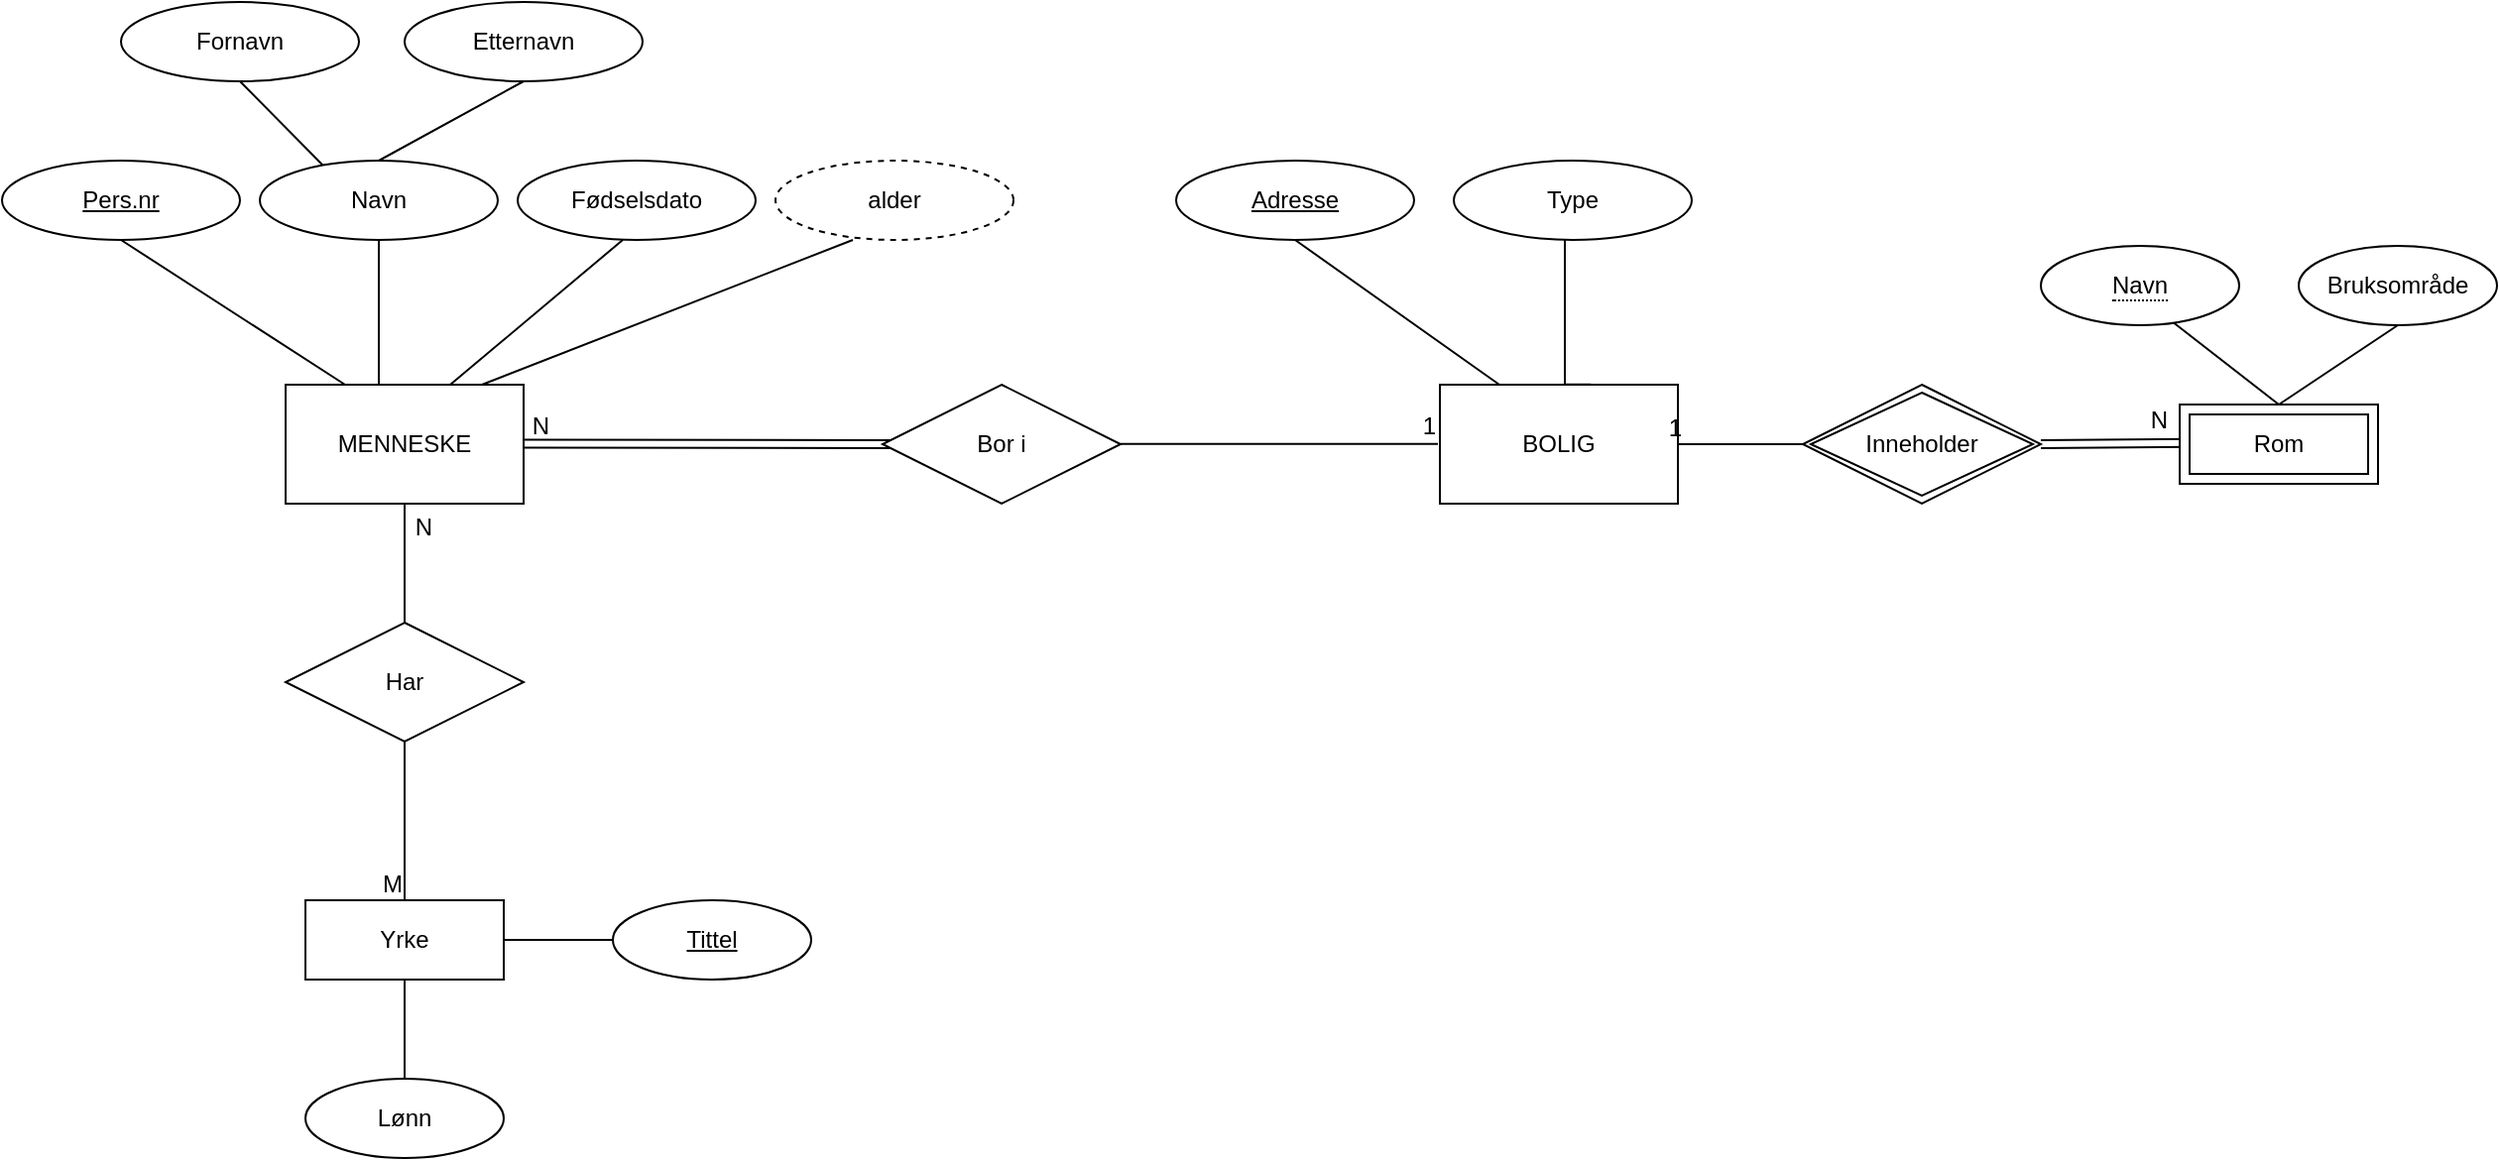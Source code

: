 <mxfile version="24.7.14">
  <diagram id="R2lEEEUBdFMjLlhIrx00" name="Page-1">
    <mxGraphModel dx="715" dy="426" grid="1" gridSize="10" guides="1" tooltips="1" connect="1" arrows="1" fold="1" page="1" pageScale="1" pageWidth="1654" pageHeight="2336" math="0" shadow="0" extFonts="Permanent Marker^https://fonts.googleapis.com/css?family=Permanent+Marker">
      <root>
        <mxCell id="0" />
        <mxCell id="1" parent="0" />
        <mxCell id="Z8_CV3bRLPhnwVzxl09v-1" value="MENNESKE" style="rounded=0;whiteSpace=wrap;html=1;" parent="1" vertex="1">
          <mxGeometry x="195" y="290" width="120" height="60" as="geometry" />
        </mxCell>
        <mxCell id="tpqS8l1BTnKntp3pgXFN-16" style="rounded=0;orthogonalLoop=1;jettySize=auto;html=1;exitX=0.5;exitY=1;exitDx=0;exitDy=0;entryX=0.25;entryY=0;entryDx=0;entryDy=0;strokeColor=default;endArrow=none;endFill=0;" edge="1" parent="1" source="tpqS8l1BTnKntp3pgXFN-1" target="Z8_CV3bRLPhnwVzxl09v-1">
          <mxGeometry relative="1" as="geometry" />
        </mxCell>
        <mxCell id="tpqS8l1BTnKntp3pgXFN-1" value="&lt;u&gt;Pers.nr&lt;/u&gt;" style="ellipse;whiteSpace=wrap;html=1;" vertex="1" parent="1">
          <mxGeometry x="52" y="177" width="120" height="40" as="geometry" />
        </mxCell>
        <mxCell id="tpqS8l1BTnKntp3pgXFN-14" style="edgeStyle=orthogonalEdgeStyle;rounded=0;orthogonalLoop=1;jettySize=auto;html=1;exitX=0.5;exitY=1;exitDx=0;exitDy=0;entryX=0.5;entryY=0;entryDx=0;entryDy=0;endArrow=none;endFill=0;" edge="1" parent="1" source="tpqS8l1BTnKntp3pgXFN-3" target="Z8_CV3bRLPhnwVzxl09v-1">
          <mxGeometry relative="1" as="geometry">
            <Array as="points">
              <mxPoint x="242" y="290" />
            </Array>
          </mxGeometry>
        </mxCell>
        <mxCell id="tpqS8l1BTnKntp3pgXFN-3" value="Navn" style="ellipse;whiteSpace=wrap;html=1;" vertex="1" parent="1">
          <mxGeometry x="182" y="177" width="120" height="40" as="geometry" />
        </mxCell>
        <mxCell id="tpqS8l1BTnKntp3pgXFN-4" value="Fornavn" style="ellipse;whiteSpace=wrap;html=1;" vertex="1" parent="1">
          <mxGeometry x="112" y="97" width="120" height="40" as="geometry" />
        </mxCell>
        <mxCell id="tpqS8l1BTnKntp3pgXFN-5" value="Etternavn" style="ellipse;whiteSpace=wrap;html=1;" vertex="1" parent="1">
          <mxGeometry x="255" y="97" width="120" height="40" as="geometry" />
        </mxCell>
        <mxCell id="tpqS8l1BTnKntp3pgXFN-15" style="rounded=0;orthogonalLoop=1;jettySize=auto;html=1;exitX=0.5;exitY=1;exitDx=0;exitDy=0;entryX=0.75;entryY=0;entryDx=0;entryDy=0;endArrow=none;endFill=0;" edge="1" parent="1">
          <mxGeometry relative="1" as="geometry">
            <mxPoint x="365" y="217" as="sourcePoint" />
            <mxPoint x="278" y="290.0" as="targetPoint" />
          </mxGeometry>
        </mxCell>
        <mxCell id="tpqS8l1BTnKntp3pgXFN-6" value="Fødselsdato" style="ellipse;whiteSpace=wrap;html=1;" vertex="1" parent="1">
          <mxGeometry x="312" y="177" width="120" height="40" as="geometry" />
        </mxCell>
        <mxCell id="tpqS8l1BTnKntp3pgXFN-9" style="rounded=0;orthogonalLoop=1;jettySize=auto;html=1;exitX=0.5;exitY=1;exitDx=0;exitDy=0;entryX=0.263;entryY=0.053;entryDx=0;entryDy=0;entryPerimeter=0;endArrow=none;endFill=0;" edge="1" parent="1" source="tpqS8l1BTnKntp3pgXFN-4" target="tpqS8l1BTnKntp3pgXFN-3">
          <mxGeometry relative="1" as="geometry" />
        </mxCell>
        <mxCell id="tpqS8l1BTnKntp3pgXFN-10" style="rounded=0;orthogonalLoop=1;jettySize=auto;html=1;exitX=0.5;exitY=1;exitDx=0;exitDy=0;entryX=0.5;entryY=0;entryDx=0;entryDy=0;endArrow=none;endFill=0;" edge="1" parent="1" source="tpqS8l1BTnKntp3pgXFN-5" target="tpqS8l1BTnKntp3pgXFN-3">
          <mxGeometry relative="1" as="geometry">
            <mxPoint x="317" y="138" as="sourcePoint" />
            <mxPoint x="255.28" y="177" as="targetPoint" />
          </mxGeometry>
        </mxCell>
        <mxCell id="tpqS8l1BTnKntp3pgXFN-20" style="rounded=0;orthogonalLoop=1;jettySize=auto;html=1;exitX=0.5;exitY=1;exitDx=0;exitDy=0;entryX=1;entryY=0;entryDx=0;entryDy=0;endArrow=none;endFill=0;" edge="1" parent="1">
          <mxGeometry relative="1" as="geometry">
            <mxPoint x="481" y="217" as="sourcePoint" />
            <mxPoint x="294" y="290.0" as="targetPoint" />
          </mxGeometry>
        </mxCell>
        <mxCell id="tpqS8l1BTnKntp3pgXFN-17" value="alder" style="ellipse;whiteSpace=wrap;html=1;dashed=1;" vertex="1" parent="1">
          <mxGeometry x="442" y="177" width="120" height="40" as="geometry" />
        </mxCell>
        <mxCell id="tpqS8l1BTnKntp3pgXFN-23" value="Bor i" style="shape=rhombus;perimeter=rhombusPerimeter;whiteSpace=wrap;html=1;align=center;" vertex="1" parent="1">
          <mxGeometry x="496" y="290" width="120" height="60" as="geometry" />
        </mxCell>
        <mxCell id="tpqS8l1BTnKntp3pgXFN-24" value="BOLIG" style="rounded=0;whiteSpace=wrap;html=1;" vertex="1" parent="1">
          <mxGeometry x="777" y="290" width="120" height="60" as="geometry" />
        </mxCell>
        <mxCell id="tpqS8l1BTnKntp3pgXFN-27" value="" style="shape=link;html=1;rounded=0;" edge="1" parent="1">
          <mxGeometry relative="1" as="geometry">
            <mxPoint x="315" y="319.8" as="sourcePoint" />
            <mxPoint x="500" y="320" as="targetPoint" />
          </mxGeometry>
        </mxCell>
        <mxCell id="tpqS8l1BTnKntp3pgXFN-28" value="N" style="resizable=0;html=1;whiteSpace=wrap;align=right;verticalAlign=bottom;" connectable="0" vertex="1" parent="tpqS8l1BTnKntp3pgXFN-27">
          <mxGeometry x="1" relative="1" as="geometry">
            <mxPoint x="-170" as="offset" />
          </mxGeometry>
        </mxCell>
        <mxCell id="tpqS8l1BTnKntp3pgXFN-29" value="" style="endArrow=none;html=1;rounded=0;" edge="1" parent="1">
          <mxGeometry relative="1" as="geometry">
            <mxPoint x="616" y="319.82" as="sourcePoint" />
            <mxPoint x="776" y="319.82" as="targetPoint" />
          </mxGeometry>
        </mxCell>
        <mxCell id="tpqS8l1BTnKntp3pgXFN-30" value="1" style="resizable=0;html=1;whiteSpace=wrap;align=right;verticalAlign=bottom;" connectable="0" vertex="1" parent="tpqS8l1BTnKntp3pgXFN-29">
          <mxGeometry x="1" relative="1" as="geometry" />
        </mxCell>
        <mxCell id="tpqS8l1BTnKntp3pgXFN-31" style="rounded=0;orthogonalLoop=1;jettySize=auto;html=1;exitX=0.5;exitY=1;exitDx=0;exitDy=0;strokeColor=default;endArrow=none;endFill=0;entryX=0.25;entryY=0;entryDx=0;entryDy=0;" edge="1" parent="1" source="tpqS8l1BTnKntp3pgXFN-32" target="tpqS8l1BTnKntp3pgXFN-24">
          <mxGeometry relative="1" as="geometry">
            <mxPoint x="844" y="287" as="targetPoint" />
          </mxGeometry>
        </mxCell>
        <mxCell id="tpqS8l1BTnKntp3pgXFN-32" value="&lt;u&gt;Adresse&lt;/u&gt;" style="ellipse;whiteSpace=wrap;html=1;" vertex="1" parent="1">
          <mxGeometry x="644" y="177" width="120" height="40" as="geometry" />
        </mxCell>
        <mxCell id="tpqS8l1BTnKntp3pgXFN-34" value="Type" style="ellipse;whiteSpace=wrap;html=1;" vertex="1" parent="1">
          <mxGeometry x="784" y="177" width="120" height="40" as="geometry" />
        </mxCell>
        <mxCell id="tpqS8l1BTnKntp3pgXFN-35" style="edgeStyle=orthogonalEdgeStyle;rounded=0;orthogonalLoop=1;jettySize=auto;html=1;exitX=0.5;exitY=1;exitDx=0;exitDy=0;entryX=0.5;entryY=0;entryDx=0;entryDy=0;endArrow=none;endFill=0;" edge="1" parent="1">
          <mxGeometry relative="1" as="geometry">
            <mxPoint x="840" y="216.93" as="sourcePoint" />
            <mxPoint x="853" y="289.93" as="targetPoint" />
            <Array as="points">
              <mxPoint x="840" y="289.93" />
            </Array>
          </mxGeometry>
        </mxCell>
        <mxCell id="tpqS8l1BTnKntp3pgXFN-38" value="" style="endArrow=none;html=1;rounded=0;exitX=1;exitY=0.5;exitDx=0;exitDy=0;" edge="1" parent="1" source="tpqS8l1BTnKntp3pgXFN-24">
          <mxGeometry relative="1" as="geometry">
            <mxPoint x="944" y="317" as="sourcePoint" />
            <mxPoint x="960" y="320" as="targetPoint" />
          </mxGeometry>
        </mxCell>
        <mxCell id="tpqS8l1BTnKntp3pgXFN-39" value="1" style="resizable=0;html=1;whiteSpace=wrap;align=right;verticalAlign=bottom;" connectable="0" vertex="1" parent="tpqS8l1BTnKntp3pgXFN-38">
          <mxGeometry x="1" relative="1" as="geometry">
            <mxPoint x="-60" as="offset" />
          </mxGeometry>
        </mxCell>
        <mxCell id="tpqS8l1BTnKntp3pgXFN-40" value="" style="shape=link;html=1;rounded=0;exitX=1;exitY=0.5;exitDx=0;exitDy=0;" edge="1" parent="1">
          <mxGeometry relative="1" as="geometry">
            <mxPoint x="1080" y="320" as="sourcePoint" />
            <mxPoint x="1155" y="319.33" as="targetPoint" />
          </mxGeometry>
        </mxCell>
        <mxCell id="tpqS8l1BTnKntp3pgXFN-42" value="N" style="resizable=0;html=1;whiteSpace=wrap;align=right;verticalAlign=bottom;" connectable="0" vertex="1" parent="1">
          <mxGeometry x="570.001" y="260.0" as="geometry">
            <mxPoint x="575" y="56" as="offset" />
          </mxGeometry>
        </mxCell>
        <mxCell id="tpqS8l1BTnKntp3pgXFN-48" style="rounded=0;orthogonalLoop=1;jettySize=auto;html=1;endArrow=none;endFill=0;entryX=0.5;entryY=0;entryDx=0;entryDy=0;exitX=0.5;exitY=1;exitDx=0;exitDy=0;" edge="1" parent="1" target="tpqS8l1BTnKntp3pgXFN-51">
          <mxGeometry relative="1" as="geometry">
            <mxPoint x="1110" y="230" as="sourcePoint" />
            <mxPoint x="1210" y="290" as="targetPoint" />
          </mxGeometry>
        </mxCell>
        <mxCell id="tpqS8l1BTnKntp3pgXFN-50" value="&lt;span style=&quot;border-bottom: 1px dotted&quot;&gt;Navn&lt;/span&gt;" style="ellipse;whiteSpace=wrap;html=1;align=center;" vertex="1" parent="1">
          <mxGeometry x="1080" y="220" width="100" height="40" as="geometry" />
        </mxCell>
        <mxCell id="tpqS8l1BTnKntp3pgXFN-51" value="Rom" style="shape=ext;margin=3;double=1;whiteSpace=wrap;html=1;align=center;" vertex="1" parent="1">
          <mxGeometry x="1150" y="300" width="100" height="40" as="geometry" />
        </mxCell>
        <mxCell id="tpqS8l1BTnKntp3pgXFN-52" value="Inneholder" style="shape=rhombus;double=1;perimeter=rhombusPerimeter;whiteSpace=wrap;html=1;align=center;" vertex="1" parent="1">
          <mxGeometry x="960" y="290" width="120" height="60" as="geometry" />
        </mxCell>
        <mxCell id="tpqS8l1BTnKntp3pgXFN-54" value="Bruksområde" style="ellipse;whiteSpace=wrap;html=1;align=center;" vertex="1" parent="1">
          <mxGeometry x="1210" y="220" width="100" height="40" as="geometry" />
        </mxCell>
        <mxCell id="tpqS8l1BTnKntp3pgXFN-55" value="" style="endArrow=none;html=1;rounded=0;exitX=0.5;exitY=0;exitDx=0;exitDy=0;entryX=0.5;entryY=1;entryDx=0;entryDy=0;" edge="1" parent="1" source="tpqS8l1BTnKntp3pgXFN-51" target="tpqS8l1BTnKntp3pgXFN-54">
          <mxGeometry relative="1" as="geometry">
            <mxPoint x="1150" y="370" as="sourcePoint" />
            <mxPoint x="1310" y="370" as="targetPoint" />
          </mxGeometry>
        </mxCell>
        <mxCell id="tpqS8l1BTnKntp3pgXFN-58" value="Har" style="shape=rhombus;perimeter=rhombusPerimeter;whiteSpace=wrap;html=1;align=center;" vertex="1" parent="1">
          <mxGeometry x="195" y="410" width="120" height="60" as="geometry" />
        </mxCell>
        <mxCell id="tpqS8l1BTnKntp3pgXFN-62" value="Yrke" style="whiteSpace=wrap;html=1;align=center;" vertex="1" parent="1">
          <mxGeometry x="205" y="550" width="100" height="40" as="geometry" />
        </mxCell>
        <mxCell id="tpqS8l1BTnKntp3pgXFN-63" value="" style="endArrow=none;html=1;rounded=0;exitX=0.5;exitY=0;exitDx=0;exitDy=0;entryX=0.5;entryY=1;entryDx=0;entryDy=0;" edge="1" parent="1" source="tpqS8l1BTnKntp3pgXFN-58" target="Z8_CV3bRLPhnwVzxl09v-1">
          <mxGeometry relative="1" as="geometry">
            <mxPoint x="300" y="480" as="sourcePoint" />
            <mxPoint x="460" y="480" as="targetPoint" />
          </mxGeometry>
        </mxCell>
        <mxCell id="tpqS8l1BTnKntp3pgXFN-64" value="N" style="resizable=0;html=1;whiteSpace=wrap;align=right;verticalAlign=bottom;" connectable="0" vertex="1" parent="tpqS8l1BTnKntp3pgXFN-63">
          <mxGeometry x="1" relative="1" as="geometry">
            <mxPoint x="15" y="20" as="offset" />
          </mxGeometry>
        </mxCell>
        <mxCell id="tpqS8l1BTnKntp3pgXFN-65" value="" style="endArrow=none;html=1;rounded=0;exitX=0.5;exitY=1;exitDx=0;exitDy=0;entryX=0.5;entryY=0;entryDx=0;entryDy=0;" edge="1" parent="1" source="tpqS8l1BTnKntp3pgXFN-58" target="tpqS8l1BTnKntp3pgXFN-62">
          <mxGeometry relative="1" as="geometry">
            <mxPoint x="300" y="480" as="sourcePoint" />
            <mxPoint x="460" y="480" as="targetPoint" />
          </mxGeometry>
        </mxCell>
        <mxCell id="tpqS8l1BTnKntp3pgXFN-66" value="M" style="resizable=0;html=1;whiteSpace=wrap;align=right;verticalAlign=bottom;" connectable="0" vertex="1" parent="tpqS8l1BTnKntp3pgXFN-65">
          <mxGeometry x="1" relative="1" as="geometry" />
        </mxCell>
        <mxCell id="tpqS8l1BTnKntp3pgXFN-67" value="Tittel" style="ellipse;whiteSpace=wrap;html=1;align=center;fontStyle=4;" vertex="1" parent="1">
          <mxGeometry x="360" y="550" width="100" height="40" as="geometry" />
        </mxCell>
        <mxCell id="tpqS8l1BTnKntp3pgXFN-68" value="" style="endArrow=none;html=1;rounded=0;exitX=1;exitY=0.5;exitDx=0;exitDy=0;entryX=0;entryY=0.5;entryDx=0;entryDy=0;" edge="1" parent="1" source="tpqS8l1BTnKntp3pgXFN-62" target="tpqS8l1BTnKntp3pgXFN-67">
          <mxGeometry relative="1" as="geometry">
            <mxPoint x="300" y="440" as="sourcePoint" />
            <mxPoint x="460" y="440" as="targetPoint" />
          </mxGeometry>
        </mxCell>
        <mxCell id="tpqS8l1BTnKntp3pgXFN-69" value="Lønn" style="ellipse;whiteSpace=wrap;html=1;align=center;" vertex="1" parent="1">
          <mxGeometry x="205" y="640" width="100" height="40" as="geometry" />
        </mxCell>
        <mxCell id="tpqS8l1BTnKntp3pgXFN-71" value="" style="endArrow=none;html=1;rounded=0;exitX=0.5;exitY=1;exitDx=0;exitDy=0;entryX=0.5;entryY=0;entryDx=0;entryDy=0;" edge="1" parent="1" source="tpqS8l1BTnKntp3pgXFN-62" target="tpqS8l1BTnKntp3pgXFN-69">
          <mxGeometry relative="1" as="geometry">
            <mxPoint x="270" y="600" as="sourcePoint" />
            <mxPoint x="460" y="550" as="targetPoint" />
          </mxGeometry>
        </mxCell>
      </root>
    </mxGraphModel>
  </diagram>
</mxfile>
